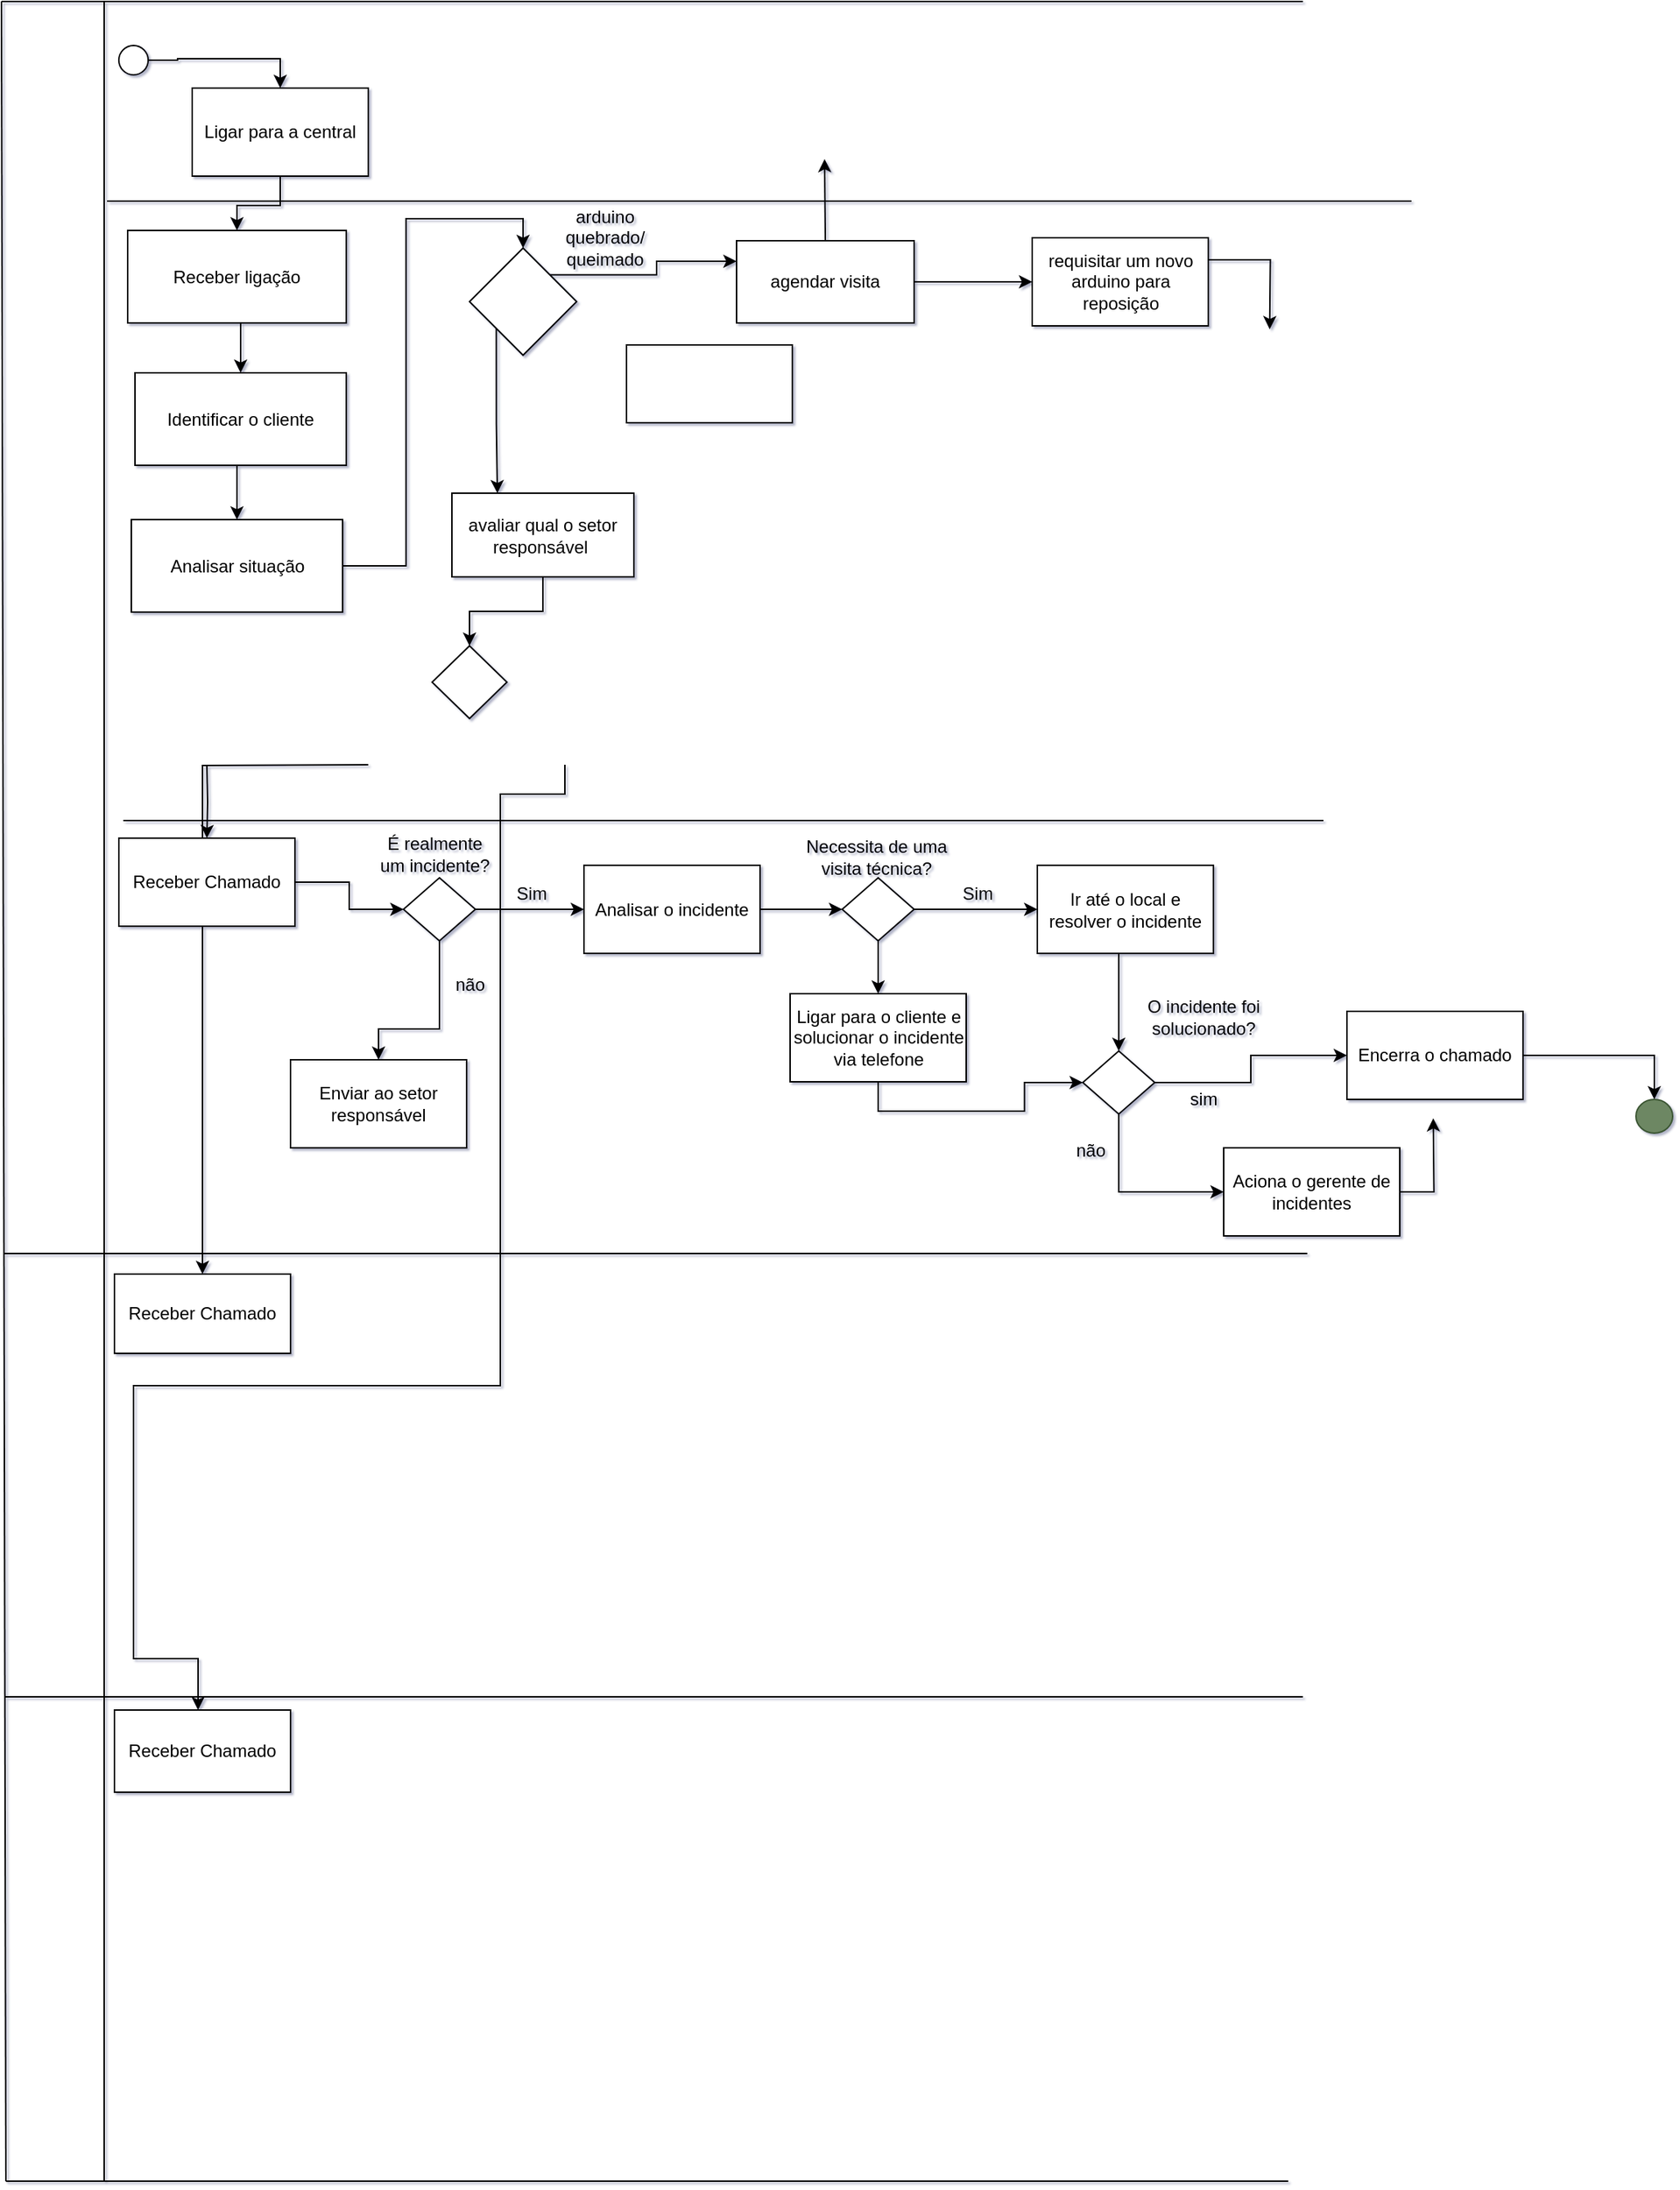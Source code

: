 <mxfile version="18.0.3" type="device"><diagram id="9n-C7LTLpRUyAyyh0A8W" name="Page-1"><mxGraphModel dx="2133" dy="484" grid="0" gridSize="10" guides="1" tooltips="1" connect="1" arrows="1" fold="1" page="1" pageScale="1" pageWidth="827" pageHeight="1169" math="0" shadow="1"><root><mxCell id="0"/><mxCell id="1" parent="0"/><mxCell id="Ll155Io3emgtumEgSAA0-3" value="" style="edgeStyle=orthogonalEdgeStyle;rounded=0;orthogonalLoop=1;jettySize=auto;html=1;" parent="1" source="Ll155Io3emgtumEgSAA0-1" target="Ll155Io3emgtumEgSAA0-2" edge="1"><mxGeometry relative="1" as="geometry"/></mxCell><mxCell id="Ll155Io3emgtumEgSAA0-1" value="" style="ellipse;whiteSpace=wrap;html=1;aspect=fixed;" parent="1" vertex="1"><mxGeometry x="20" y="30" width="20" height="20" as="geometry"/></mxCell><mxCell id="Ll155Io3emgtumEgSAA0-5" value="" style="edgeStyle=orthogonalEdgeStyle;rounded=0;orthogonalLoop=1;jettySize=auto;html=1;" parent="1" source="Ll155Io3emgtumEgSAA0-2" target="Ll155Io3emgtumEgSAA0-4" edge="1"><mxGeometry relative="1" as="geometry"/></mxCell><mxCell id="Ll155Io3emgtumEgSAA0-2" value="Ligar para a central" style="whiteSpace=wrap;html=1;" parent="1" vertex="1"><mxGeometry x="70" y="59" width="120" height="60" as="geometry"/></mxCell><mxCell id="VxvM_t4tMw5TkyTY1p0U-1" style="edgeStyle=orthogonalEdgeStyle;rounded=0;orthogonalLoop=1;jettySize=auto;html=1;exitX=0.5;exitY=1;exitDx=0;exitDy=0;entryX=0.5;entryY=0;entryDx=0;entryDy=0;" edge="1" parent="1" source="Ll155Io3emgtumEgSAA0-4" target="Ll155Io3emgtumEgSAA0-6"><mxGeometry relative="1" as="geometry"/></mxCell><mxCell id="Ll155Io3emgtumEgSAA0-4" value="Receber ligação" style="whiteSpace=wrap;html=1;" parent="1" vertex="1"><mxGeometry x="26" y="156" width="149" height="63" as="geometry"/></mxCell><mxCell id="VxvM_t4tMw5TkyTY1p0U-2" style="edgeStyle=orthogonalEdgeStyle;rounded=0;orthogonalLoop=1;jettySize=auto;html=1;exitX=0.5;exitY=1;exitDx=0;exitDy=0;entryX=0.5;entryY=0;entryDx=0;entryDy=0;" edge="1" parent="1" source="Ll155Io3emgtumEgSAA0-6" target="gMnHK8GTh775AIrQAWsF-4"><mxGeometry relative="1" as="geometry"/></mxCell><mxCell id="Ll155Io3emgtumEgSAA0-6" value="Identificar o cliente" style="whiteSpace=wrap;html=1;" parent="1" vertex="1"><mxGeometry x="31" y="253" width="144" height="63" as="geometry"/></mxCell><mxCell id="Ll155Io3emgtumEgSAA0-36" style="edgeStyle=orthogonalEdgeStyle;rounded=0;orthogonalLoop=1;jettySize=auto;html=1;exitX=0.25;exitY=1;exitDx=0;exitDy=0;entryX=0.5;entryY=0;entryDx=0;entryDy=0;" parent="1" target="Ll155Io3emgtumEgSAA0-33" edge="1"><mxGeometry relative="1" as="geometry"><mxPoint x="190" y="520" as="sourcePoint"/></mxGeometry></mxCell><mxCell id="Ll155Io3emgtumEgSAA0-32" value="" style="edgeStyle=orthogonalEdgeStyle;rounded=0;orthogonalLoop=1;jettySize=auto;html=1;" parent="1" target="Ll155Io3emgtumEgSAA0-31" edge="1"><mxGeometry relative="1" as="geometry"><mxPoint x="80" y="520" as="sourcePoint"/></mxGeometry></mxCell><mxCell id="Ll155Io3emgtumEgSAA0-37" style="edgeStyle=orthogonalEdgeStyle;rounded=0;orthogonalLoop=1;jettySize=auto;html=1;exitX=0.25;exitY=1;exitDx=0;exitDy=0;" parent="1" target="Ll155Io3emgtumEgSAA0-35" edge="1"><mxGeometry relative="1" as="geometry"><mxPoint x="74" y="1160" as="targetPoint"/><Array as="points"><mxPoint x="324" y="540"/><mxPoint x="280" y="540"/><mxPoint x="280" y="943"/><mxPoint x="30" y="943"/><mxPoint x="30" y="1129"/><mxPoint x="74" y="1129"/></Array><mxPoint x="324" y="520" as="sourcePoint"/></mxGeometry></mxCell><mxCell id="Ll155Io3emgtumEgSAA0-53" value="" style="edgeStyle=orthogonalEdgeStyle;rounded=0;orthogonalLoop=1;jettySize=auto;html=1;strokeColor=default;" parent="1" source="Ll155Io3emgtumEgSAA0-31" target="Ll155Io3emgtumEgSAA0-52" edge="1"><mxGeometry relative="1" as="geometry"/></mxCell><mxCell id="Ll155Io3emgtumEgSAA0-31" value="Receber Chamado" style="whiteSpace=wrap;html=1;" parent="1" vertex="1"><mxGeometry x="20" y="570" width="120" height="60" as="geometry"/></mxCell><mxCell id="Ll155Io3emgtumEgSAA0-33" value="Receber Chamado" style="whiteSpace=wrap;html=1;" parent="1" vertex="1"><mxGeometry x="17" y="867" width="120" height="54" as="geometry"/></mxCell><mxCell id="Ll155Io3emgtumEgSAA0-35" value="&lt;span style=&quot;&quot;&gt;Receber Chamado&lt;/span&gt;" style="whiteSpace=wrap;html=1;" parent="1" vertex="1"><mxGeometry x="17" y="1164" width="120" height="56" as="geometry"/></mxCell><mxCell id="Ll155Io3emgtumEgSAA0-38" value="" style="endArrow=none;html=1;rounded=0;" parent="1" edge="1"><mxGeometry width="50" height="50" relative="1" as="geometry"><mxPoint x="-58" y="853" as="sourcePoint"/><mxPoint x="830" y="853" as="targetPoint"/></mxGeometry></mxCell><mxCell id="Ll155Io3emgtumEgSAA0-39" value="" style="endArrow=none;html=1;rounded=0;" parent="1" edge="1"><mxGeometry width="50" height="50" relative="1" as="geometry"><mxPoint x="12" y="136" as="sourcePoint"/><mxPoint x="901" y="136" as="targetPoint"/></mxGeometry></mxCell><mxCell id="Ll155Io3emgtumEgSAA0-40" value="" style="endArrow=none;html=1;rounded=0;" parent="1" edge="1"><mxGeometry width="50" height="50" relative="1" as="geometry"><mxPoint x="23" y="558" as="sourcePoint"/><mxPoint x="841" y="558.0" as="targetPoint"/></mxGeometry></mxCell><mxCell id="Ll155Io3emgtumEgSAA0-41" value="" style="endArrow=none;html=1;rounded=0;" parent="1" edge="1"><mxGeometry width="50" height="50" relative="1" as="geometry"><mxPoint x="-58" y="1155" as="sourcePoint"/><mxPoint x="827" y="1155" as="targetPoint"/></mxGeometry></mxCell><mxCell id="Ll155Io3emgtumEgSAA0-42" value="" style="endArrow=none;html=1;rounded=0;" parent="1" edge="1"><mxGeometry width="50" height="50" relative="1" as="geometry"><mxPoint x="10" y="1485" as="sourcePoint"/><mxPoint x="817" y="1485" as="targetPoint"/></mxGeometry></mxCell><mxCell id="Ll155Io3emgtumEgSAA0-43" value="" style="endArrow=none;html=1;rounded=0;" parent="1" edge="1"><mxGeometry width="50" height="50" relative="1" as="geometry"><mxPoint x="-60" as="sourcePoint"/><mxPoint x="-57" y="1485" as="targetPoint"/></mxGeometry></mxCell><mxCell id="Ll155Io3emgtumEgSAA0-44" value="" style="endArrow=none;html=1;rounded=0;" parent="1" edge="1"><mxGeometry width="50" height="50" relative="1" as="geometry"><mxPoint x="10" as="sourcePoint"/><mxPoint x="10" y="1485" as="targetPoint"/></mxGeometry></mxCell><mxCell id="Ll155Io3emgtumEgSAA0-45" value="" style="endArrow=none;html=1;rounded=0;" parent="1" edge="1"><mxGeometry width="50" height="50" relative="1" as="geometry"><mxPoint x="10" y="1485" as="sourcePoint"/><mxPoint x="-57" y="1485" as="targetPoint"/></mxGeometry></mxCell><mxCell id="Ll155Io3emgtumEgSAA0-46" value="" style="endArrow=none;html=1;rounded=0;" parent="1" edge="1"><mxGeometry width="50" height="50" relative="1" as="geometry"><mxPoint x="10" as="sourcePoint"/><mxPoint x="-60" as="targetPoint"/></mxGeometry></mxCell><mxCell id="Ll155Io3emgtumEgSAA0-47" value="" style="endArrow=none;html=1;rounded=0;strokeColor=default;" parent="1" edge="1"><mxGeometry width="50" height="50" relative="1" as="geometry"><mxPoint x="10" as="sourcePoint"/><mxPoint x="827" as="targetPoint"/></mxGeometry></mxCell><mxCell id="Ll155Io3emgtumEgSAA0-58" value="" style="edgeStyle=orthogonalEdgeStyle;rounded=0;orthogonalLoop=1;jettySize=auto;html=1;strokeColor=default;" parent="1" source="Ll155Io3emgtumEgSAA0-52" target="Ll155Io3emgtumEgSAA0-57" edge="1"><mxGeometry relative="1" as="geometry"/></mxCell><mxCell id="Ll155Io3emgtumEgSAA0-91" style="edgeStyle=orthogonalEdgeStyle;rounded=0;orthogonalLoop=1;jettySize=auto;html=1;exitX=0.5;exitY=1;exitDx=0;exitDy=0;entryX=0.5;entryY=0;entryDx=0;entryDy=0;strokeColor=default;" parent="1" source="Ll155Io3emgtumEgSAA0-52" target="Ll155Io3emgtumEgSAA0-89" edge="1"><mxGeometry relative="1" as="geometry"><Array as="points"><mxPoint x="238" y="700"/><mxPoint x="197" y="700"/></Array></mxGeometry></mxCell><mxCell id="Ll155Io3emgtumEgSAA0-52" value="" style="rhombus;whiteSpace=wrap;html=1;" parent="1" vertex="1"><mxGeometry x="214" y="597" width="49" height="43" as="geometry"/></mxCell><mxCell id="Ll155Io3emgtumEgSAA0-54" value="É realmente &lt;br&gt;um incidente?" style="text;html=1;align=center;verticalAlign=middle;resizable=0;points=[];autosize=1;strokeColor=none;fillColor=none;" parent="1" vertex="1"><mxGeometry x="192" y="565" width="85" height="32" as="geometry"/></mxCell><mxCell id="Ll155Io3emgtumEgSAA0-60" value="" style="edgeStyle=orthogonalEdgeStyle;rounded=0;orthogonalLoop=1;jettySize=auto;html=1;strokeColor=default;entryX=0;entryY=0.5;entryDx=0;entryDy=0;" parent="1" source="Ll155Io3emgtumEgSAA0-57" target="Ll155Io3emgtumEgSAA0-61" edge="1"><mxGeometry relative="1" as="geometry"><mxPoint x="510" y="618" as="targetPoint"/></mxGeometry></mxCell><mxCell id="Ll155Io3emgtumEgSAA0-57" value="Analisar o incidente" style="whiteSpace=wrap;html=1;" parent="1" vertex="1"><mxGeometry x="337" y="588.5" width="120" height="60" as="geometry"/></mxCell><mxCell id="Ll155Io3emgtumEgSAA0-66" value="" style="edgeStyle=orthogonalEdgeStyle;rounded=0;orthogonalLoop=1;jettySize=auto;html=1;strokeColor=default;" parent="1" source="Ll155Io3emgtumEgSAA0-61" target="Ll155Io3emgtumEgSAA0-65" edge="1"><mxGeometry relative="1" as="geometry"/></mxCell><mxCell id="Ll155Io3emgtumEgSAA0-70" value="" style="edgeStyle=orthogonalEdgeStyle;rounded=0;orthogonalLoop=1;jettySize=auto;html=1;strokeColor=default;" parent="1" source="Ll155Io3emgtumEgSAA0-61" target="Ll155Io3emgtumEgSAA0-69" edge="1"><mxGeometry relative="1" as="geometry"/></mxCell><mxCell id="Ll155Io3emgtumEgSAA0-61" value="" style="rhombus;whiteSpace=wrap;html=1;" parent="1" vertex="1"><mxGeometry x="513" y="597" width="49" height="43" as="geometry"/></mxCell><mxCell id="Ll155Io3emgtumEgSAA0-62" value="Sim" style="text;html=1;align=center;verticalAlign=middle;resizable=0;points=[];autosize=1;strokeColor=none;fillColor=none;" parent="1" vertex="1"><mxGeometry x="285" y="599" width="31" height="18" as="geometry"/></mxCell><mxCell id="Ll155Io3emgtumEgSAA0-64" value="Necessita de uma&lt;br&gt;visita técnica?" style="text;html=1;align=center;verticalAlign=middle;resizable=0;points=[];autosize=1;strokeColor=none;fillColor=none;" parent="1" vertex="1"><mxGeometry x="483" y="567" width="106" height="32" as="geometry"/></mxCell><mxCell id="Ll155Io3emgtumEgSAA0-72" value="" style="edgeStyle=orthogonalEdgeStyle;rounded=0;orthogonalLoop=1;jettySize=auto;html=1;strokeColor=default;entryX=0.5;entryY=0;entryDx=0;entryDy=0;" parent="1" source="Ll155Io3emgtumEgSAA0-65" target="Ll155Io3emgtumEgSAA0-74" edge="1"><mxGeometry relative="1" as="geometry"><mxPoint x="699" y="695" as="targetPoint"/><Array as="points"><mxPoint x="702" y="682"/></Array></mxGeometry></mxCell><mxCell id="Ll155Io3emgtumEgSAA0-65" value="Ir até o local e resolver o incidente" style="whiteSpace=wrap;html=1;" parent="1" vertex="1"><mxGeometry x="646" y="588.5" width="120" height="60" as="geometry"/></mxCell><mxCell id="Ll155Io3emgtumEgSAA0-68" value="Sim" style="text;html=1;align=center;verticalAlign=middle;resizable=0;points=[];autosize=1;strokeColor=none;fillColor=none;" parent="1" vertex="1"><mxGeometry x="589" y="599" width="31" height="18" as="geometry"/></mxCell><mxCell id="Ll155Io3emgtumEgSAA0-75" style="edgeStyle=orthogonalEdgeStyle;rounded=0;orthogonalLoop=1;jettySize=auto;html=1;exitX=0.5;exitY=1;exitDx=0;exitDy=0;strokeColor=default;" parent="1" source="Ll155Io3emgtumEgSAA0-69" target="Ll155Io3emgtumEgSAA0-74" edge="1"><mxGeometry relative="1" as="geometry"/></mxCell><mxCell id="Ll155Io3emgtumEgSAA0-69" value="Ligar para o cliente e solucionar o incidente via telefone" style="whiteSpace=wrap;html=1;" parent="1" vertex="1"><mxGeometry x="477.5" y="676" width="120" height="60" as="geometry"/></mxCell><mxCell id="Ll155Io3emgtumEgSAA0-78" value="" style="edgeStyle=orthogonalEdgeStyle;rounded=0;orthogonalLoop=1;jettySize=auto;html=1;strokeColor=default;" parent="1" source="Ll155Io3emgtumEgSAA0-74" target="Ll155Io3emgtumEgSAA0-77" edge="1"><mxGeometry relative="1" as="geometry"/></mxCell><mxCell id="Ll155Io3emgtumEgSAA0-83" style="edgeStyle=orthogonalEdgeStyle;rounded=0;orthogonalLoop=1;jettySize=auto;html=1;exitX=0.5;exitY=1;exitDx=0;exitDy=0;entryX=0;entryY=0.5;entryDx=0;entryDy=0;strokeColor=default;" parent="1" source="Ll155Io3emgtumEgSAA0-74" target="Ll155Io3emgtumEgSAA0-81" edge="1"><mxGeometry relative="1" as="geometry"/></mxCell><mxCell id="Ll155Io3emgtumEgSAA0-74" value="" style="rhombus;whiteSpace=wrap;html=1;" parent="1" vertex="1"><mxGeometry x="677" y="715" width="49" height="43" as="geometry"/></mxCell><mxCell id="Ll155Io3emgtumEgSAA0-76" value="O incidente foi &lt;br&gt;solucionado?" style="text;html=1;align=center;verticalAlign=middle;resizable=0;points=[];autosize=1;strokeColor=none;fillColor=none;" parent="1" vertex="1"><mxGeometry x="715" y="676" width="87" height="32" as="geometry"/></mxCell><mxCell id="Ll155Io3emgtumEgSAA0-88" style="edgeStyle=orthogonalEdgeStyle;rounded=0;orthogonalLoop=1;jettySize=auto;html=1;exitX=1;exitY=0.5;exitDx=0;exitDy=0;entryX=0.5;entryY=0;entryDx=0;entryDy=0;strokeColor=default;" parent="1" source="Ll155Io3emgtumEgSAA0-77" target="Ll155Io3emgtumEgSAA0-86" edge="1"><mxGeometry relative="1" as="geometry"/></mxCell><mxCell id="Ll155Io3emgtumEgSAA0-77" value="Encerra o chamado" style="whiteSpace=wrap;html=1;" parent="1" vertex="1"><mxGeometry x="857" y="688" width="120" height="60" as="geometry"/></mxCell><mxCell id="0WxOcFn3l60GEZo2IqYs-3" style="edgeStyle=orthogonalEdgeStyle;rounded=0;orthogonalLoop=1;jettySize=auto;html=1;exitX=1;exitY=0.5;exitDx=0;exitDy=0;" parent="1" source="Ll155Io3emgtumEgSAA0-81" edge="1"><mxGeometry relative="1" as="geometry"><mxPoint x="915.846" y="760.821" as="targetPoint"/></mxGeometry></mxCell><mxCell id="Ll155Io3emgtumEgSAA0-81" value="Aciona o gerente de incidentes" style="whiteSpace=wrap;html=1;" parent="1" vertex="1"><mxGeometry x="773" y="781" width="120" height="60" as="geometry"/></mxCell><mxCell id="Ll155Io3emgtumEgSAA0-84" value="sim" style="text;html=1;align=center;verticalAlign=middle;resizable=0;points=[];autosize=1;strokeColor=none;fillColor=none;" parent="1" vertex="1"><mxGeometry x="744" y="739" width="29" height="18" as="geometry"/></mxCell><mxCell id="Ll155Io3emgtumEgSAA0-85" value="não" style="text;html=1;align=center;verticalAlign=middle;resizable=0;points=[];autosize=1;strokeColor=none;fillColor=none;" parent="1" vertex="1"><mxGeometry x="667" y="774" width="30" height="18" as="geometry"/></mxCell><mxCell id="Ll155Io3emgtumEgSAA0-86" value="" style="ellipse;whiteSpace=wrap;html=1;fillColor=#6d8764;fontColor=#ffffff;strokeColor=#3A5431;" parent="1" vertex="1"><mxGeometry x="1054" y="748" width="25" height="23" as="geometry"/></mxCell><mxCell id="Ll155Io3emgtumEgSAA0-89" value="Enviar ao setor responsável" style="whiteSpace=wrap;html=1;" parent="1" vertex="1"><mxGeometry x="137" y="721" width="120" height="60" as="geometry"/></mxCell><mxCell id="Ll155Io3emgtumEgSAA0-92" value="não" style="text;html=1;align=center;verticalAlign=middle;resizable=0;points=[];autosize=1;strokeColor=none;fillColor=none;" parent="1" vertex="1"><mxGeometry x="244" y="661" width="30" height="18" as="geometry"/></mxCell><mxCell id="VxvM_t4tMw5TkyTY1p0U-5" style="edgeStyle=orthogonalEdgeStyle;rounded=0;orthogonalLoop=1;jettySize=auto;html=1;exitX=1;exitY=0.5;exitDx=0;exitDy=0;entryX=0.5;entryY=0;entryDx=0;entryDy=0;" edge="1" parent="1" source="gMnHK8GTh775AIrQAWsF-4" target="VxvM_t4tMw5TkyTY1p0U-4"><mxGeometry relative="1" as="geometry"/></mxCell><mxCell id="gMnHK8GTh775AIrQAWsF-4" value="Analisar situação" style="whiteSpace=wrap;html=1;" parent="1" vertex="1"><mxGeometry x="28.5" y="353" width="144" height="63" as="geometry"/></mxCell><mxCell id="VxvM_t4tMw5TkyTY1p0U-7" style="edgeStyle=orthogonalEdgeStyle;rounded=0;orthogonalLoop=1;jettySize=auto;html=1;exitX=1;exitY=0;exitDx=0;exitDy=0;entryX=0;entryY=0.25;entryDx=0;entryDy=0;" edge="1" parent="1" source="VxvM_t4tMw5TkyTY1p0U-4" target="VxvM_t4tMw5TkyTY1p0U-6"><mxGeometry relative="1" as="geometry"/></mxCell><mxCell id="VxvM_t4tMw5TkyTY1p0U-15" style="edgeStyle=orthogonalEdgeStyle;rounded=0;orthogonalLoop=1;jettySize=auto;html=1;exitX=0;exitY=1;exitDx=0;exitDy=0;entryX=0.25;entryY=0;entryDx=0;entryDy=0;" edge="1" parent="1" source="VxvM_t4tMw5TkyTY1p0U-4" target="VxvM_t4tMw5TkyTY1p0U-14"><mxGeometry relative="1" as="geometry"/></mxCell><mxCell id="VxvM_t4tMw5TkyTY1p0U-4" value="" style="rhombus;whiteSpace=wrap;html=1;" vertex="1" parent="1"><mxGeometry x="259" y="168" width="73" height="73" as="geometry"/></mxCell><mxCell id="VxvM_t4tMw5TkyTY1p0U-9" style="edgeStyle=orthogonalEdgeStyle;rounded=0;orthogonalLoop=1;jettySize=auto;html=1;exitX=0.5;exitY=0;exitDx=0;exitDy=0;" edge="1" parent="1" source="VxvM_t4tMw5TkyTY1p0U-6"><mxGeometry relative="1" as="geometry"><mxPoint x="501" y="107.333" as="targetPoint"/></mxGeometry></mxCell><mxCell id="VxvM_t4tMw5TkyTY1p0U-11" value="" style="edgeStyle=orthogonalEdgeStyle;rounded=0;orthogonalLoop=1;jettySize=auto;html=1;" edge="1" parent="1" source="VxvM_t4tMw5TkyTY1p0U-6" target="VxvM_t4tMw5TkyTY1p0U-10"><mxGeometry relative="1" as="geometry"/></mxCell><mxCell id="VxvM_t4tMw5TkyTY1p0U-6" value="agendar visita" style="rounded=0;whiteSpace=wrap;html=1;" vertex="1" parent="1"><mxGeometry x="441" y="163" width="121" height="56" as="geometry"/></mxCell><mxCell id="VxvM_t4tMw5TkyTY1p0U-8" value="arduino&lt;br&gt;quebrado/ &lt;br&gt;queimado" style="text;html=1;align=center;verticalAlign=middle;resizable=0;points=[];autosize=1;strokeColor=none;fillColor=none;" vertex="1" parent="1"><mxGeometry x="319" y="138" width="64" height="46" as="geometry"/></mxCell><mxCell id="VxvM_t4tMw5TkyTY1p0U-12" style="edgeStyle=orthogonalEdgeStyle;rounded=0;orthogonalLoop=1;jettySize=auto;html=1;exitX=1;exitY=0.25;exitDx=0;exitDy=0;" edge="1" parent="1" source="VxvM_t4tMw5TkyTY1p0U-10"><mxGeometry relative="1" as="geometry"><mxPoint x="804.333" y="223.333" as="targetPoint"/></mxGeometry></mxCell><mxCell id="VxvM_t4tMw5TkyTY1p0U-10" value="requisitar um novo arduino para reposição" style="whiteSpace=wrap;html=1;rounded=0;" vertex="1" parent="1"><mxGeometry x="642.5" y="161" width="120" height="60" as="geometry"/></mxCell><mxCell id="VxvM_t4tMw5TkyTY1p0U-17" value="" style="edgeStyle=orthogonalEdgeStyle;rounded=0;orthogonalLoop=1;jettySize=auto;html=1;" edge="1" parent="1" source="VxvM_t4tMw5TkyTY1p0U-14" target="VxvM_t4tMw5TkyTY1p0U-16"><mxGeometry relative="1" as="geometry"/></mxCell><mxCell id="VxvM_t4tMw5TkyTY1p0U-14" value="avaliar qual o setor responsável&amp;nbsp;" style="rounded=0;whiteSpace=wrap;html=1;" vertex="1" parent="1"><mxGeometry x="247" y="335" width="124" height="57" as="geometry"/></mxCell><mxCell id="VxvM_t4tMw5TkyTY1p0U-16" value="" style="rhombus;whiteSpace=wrap;html=1;rounded=0;" vertex="1" parent="1"><mxGeometry x="233.5" y="439" width="51" height="49.5" as="geometry"/></mxCell><mxCell id="VxvM_t4tMw5TkyTY1p0U-18" value="" style="rounded=0;whiteSpace=wrap;html=1;" vertex="1" parent="1"><mxGeometry x="366" y="234" width="113" height="53" as="geometry"/></mxCell></root></mxGraphModel></diagram></mxfile>